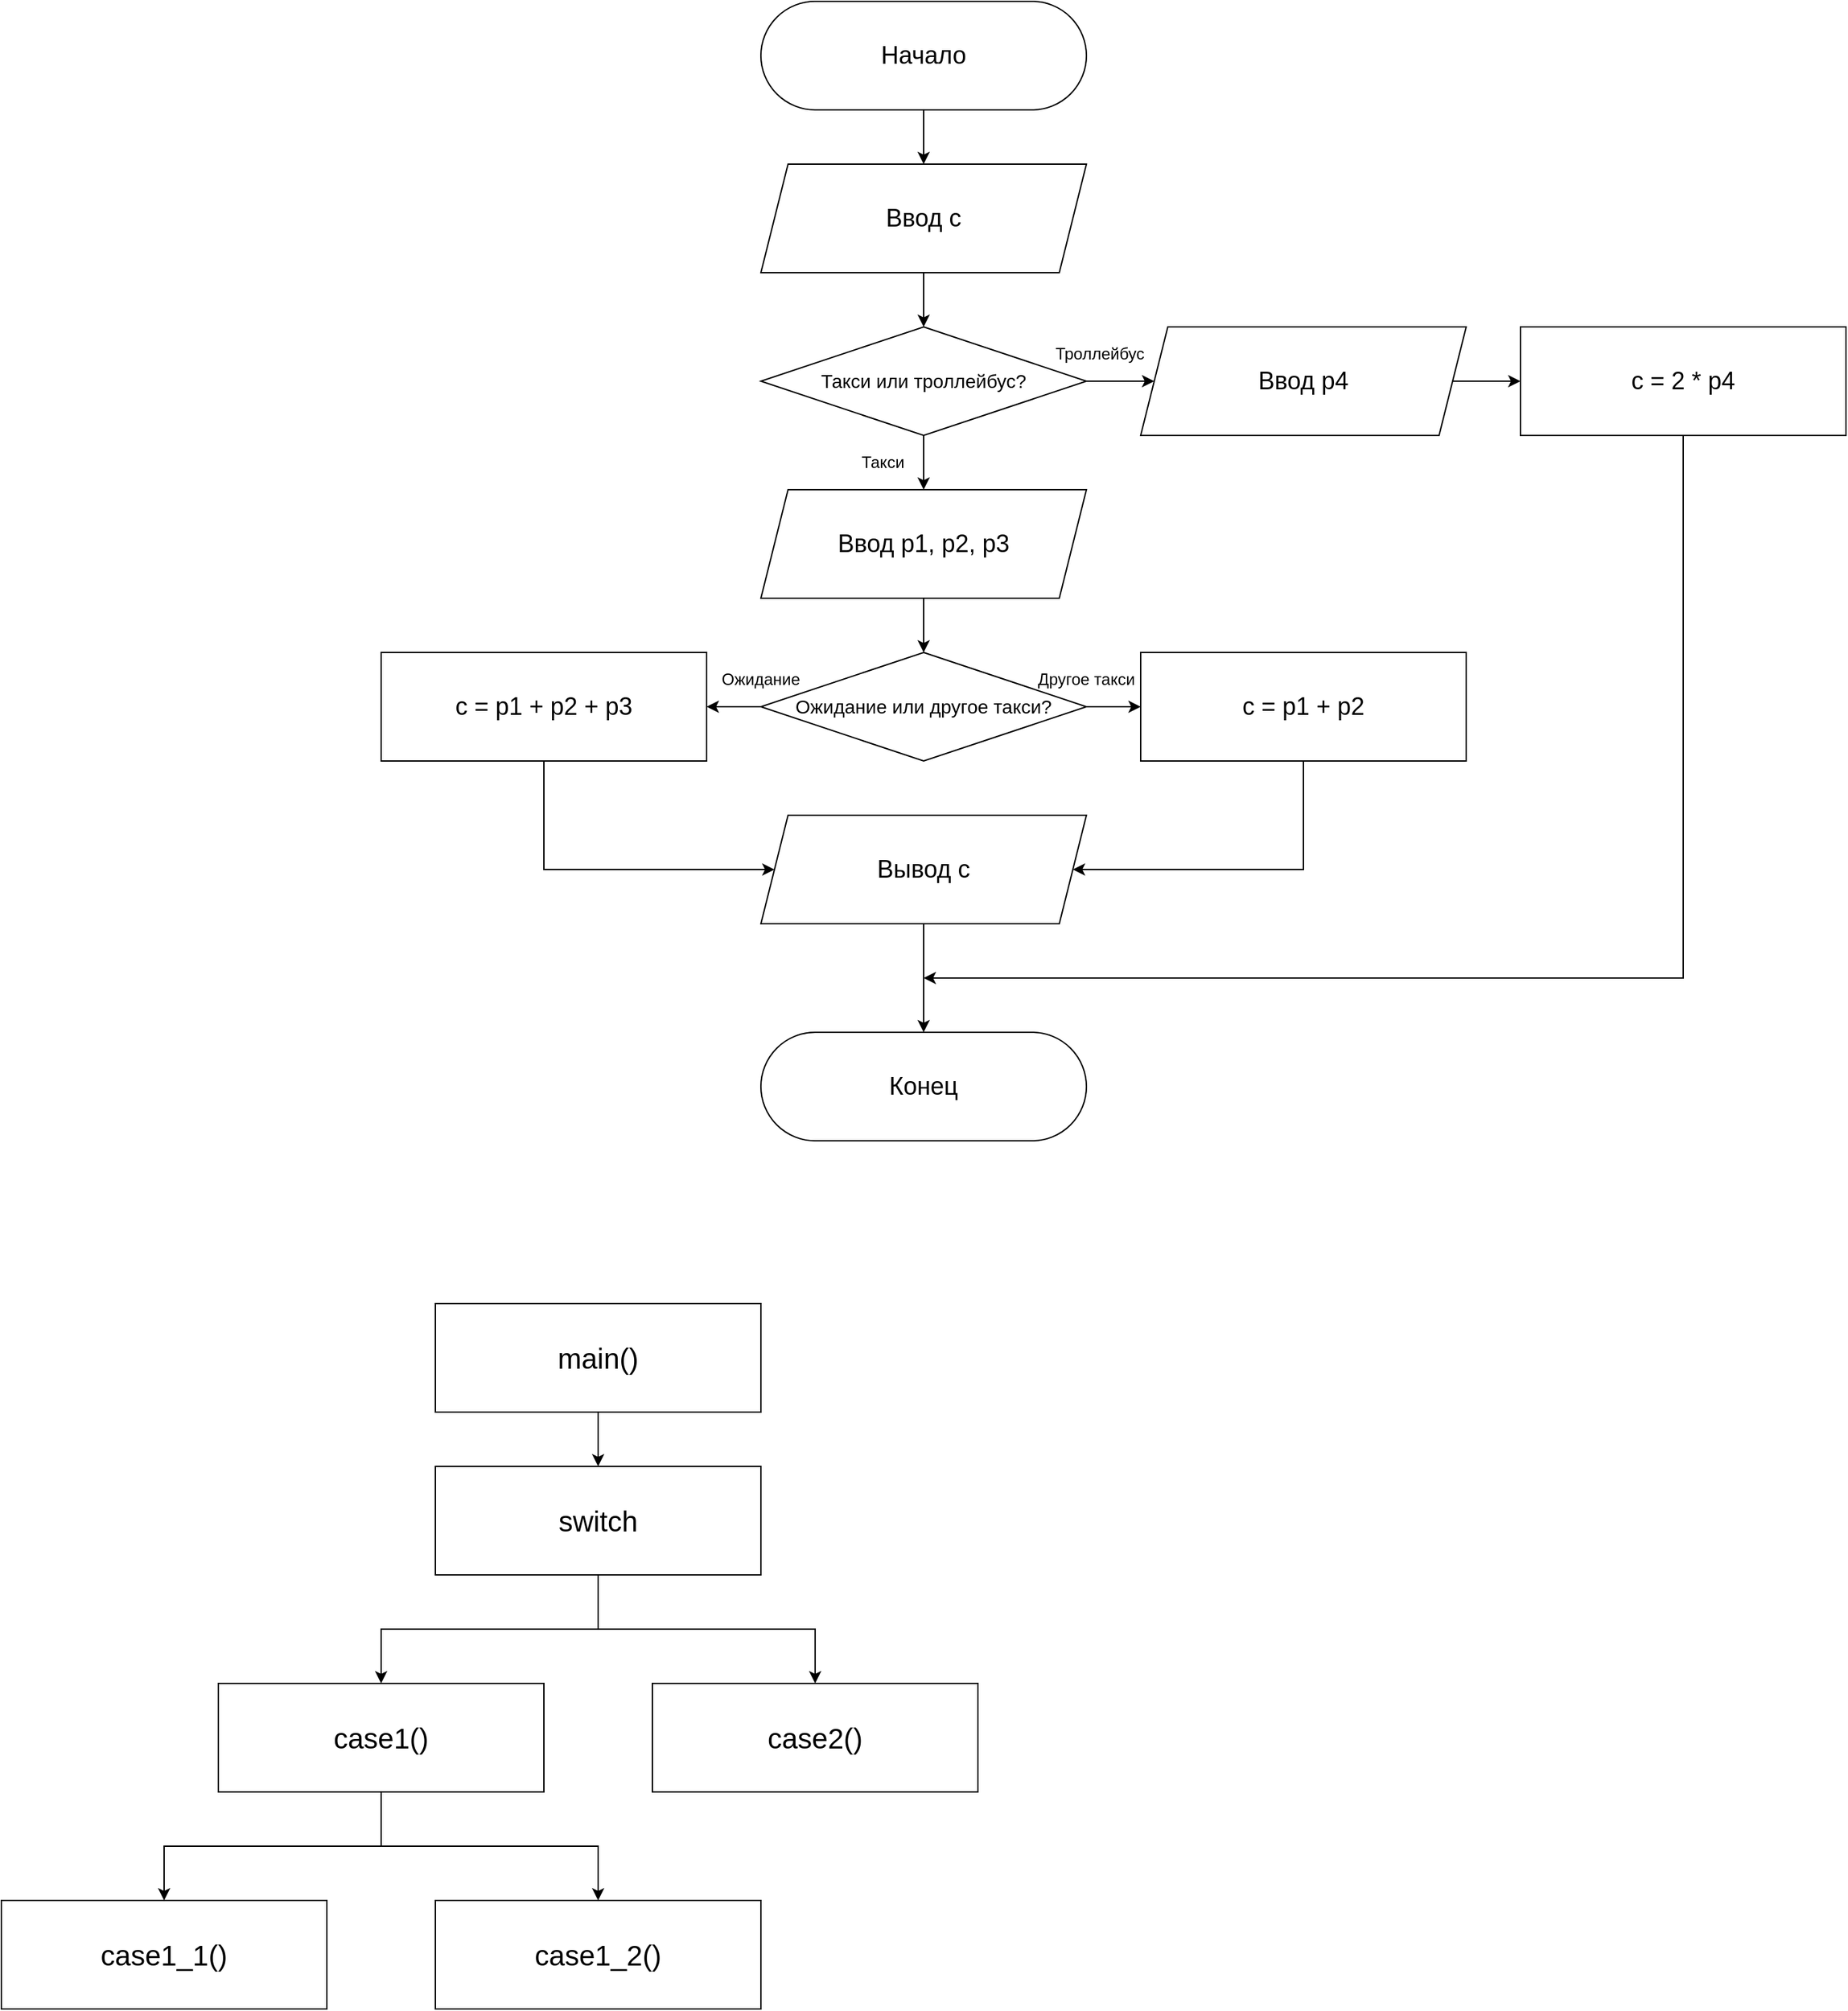 <mxfile version="20.3.0" type="device"><diagram id="j28QvIsk7-cjWcN_LrUI" name="Страница 1"><mxGraphModel dx="1344" dy="590" grid="0" gridSize="10" guides="1" tooltips="1" connect="1" arrows="1" fold="1" page="0" pageScale="1" pageWidth="827" pageHeight="1169" math="0" shadow="0"><root><mxCell id="0"/><mxCell id="1" parent="0"/><mxCell id="5p1P1Kuw9WL_Dec1poC3-12" style="edgeStyle=orthogonalEdgeStyle;rounded=0;orthogonalLoop=1;jettySize=auto;html=1;exitX=0.5;exitY=1;exitDx=0;exitDy=0;entryX=0.5;entryY=0;entryDx=0;entryDy=0;fontSize=18;" parent="1" source="5p1P1Kuw9WL_Dec1poC3-1" target="5p1P1Kuw9WL_Dec1poC3-2" edge="1"><mxGeometry relative="1" as="geometry"/></mxCell><mxCell id="5p1P1Kuw9WL_Dec1poC3-1" value="Начало" style="rounded=1;whiteSpace=wrap;html=1;arcSize=50;fontSize=18;" parent="1" vertex="1"><mxGeometry x="320" y="40" width="240" height="80" as="geometry"/></mxCell><mxCell id="5p1P1Kuw9WL_Dec1poC3-13" style="edgeStyle=orthogonalEdgeStyle;rounded=0;orthogonalLoop=1;jettySize=auto;html=1;exitX=0.5;exitY=1;exitDx=0;exitDy=0;entryX=0.5;entryY=0;entryDx=0;entryDy=0;" parent="1" source="5p1P1Kuw9WL_Dec1poC3-2" target="5p1P1Kuw9WL_Dec1poC3-3" edge="1"><mxGeometry relative="1" as="geometry"/></mxCell><mxCell id="5p1P1Kuw9WL_Dec1poC3-2" value="Ввод c" style="shape=parallelogram;perimeter=parallelogramPerimeter;whiteSpace=wrap;html=1;fixedSize=1;fontSize=18;" parent="1" vertex="1"><mxGeometry x="320" y="160" width="240" height="80" as="geometry"/></mxCell><mxCell id="5p1P1Kuw9WL_Dec1poC3-14" style="edgeStyle=orthogonalEdgeStyle;rounded=0;orthogonalLoop=1;jettySize=auto;html=1;exitX=0.5;exitY=1;exitDx=0;exitDy=0;entryX=0.5;entryY=0;entryDx=0;entryDy=0;" parent="1" source="5p1P1Kuw9WL_Dec1poC3-3" target="5p1P1Kuw9WL_Dec1poC3-4" edge="1"><mxGeometry relative="1" as="geometry"/></mxCell><mxCell id="5p1P1Kuw9WL_Dec1poC3-21" style="edgeStyle=orthogonalEdgeStyle;rounded=0;orthogonalLoop=1;jettySize=auto;html=1;exitX=1;exitY=0.5;exitDx=0;exitDy=0;entryX=0;entryY=0.5;entryDx=0;entryDy=0;" parent="1" source="5p1P1Kuw9WL_Dec1poC3-3" target="5p1P1Kuw9WL_Dec1poC3-5" edge="1"><mxGeometry relative="1" as="geometry"/></mxCell><mxCell id="5p1P1Kuw9WL_Dec1poC3-3" value="Такси или троллейбус?" style="rhombus;whiteSpace=wrap;html=1;fontSize=14;" parent="1" vertex="1"><mxGeometry x="320" y="280" width="240" height="80" as="geometry"/></mxCell><mxCell id="5p1P1Kuw9WL_Dec1poC3-15" style="edgeStyle=orthogonalEdgeStyle;rounded=0;orthogonalLoop=1;jettySize=auto;html=1;exitX=0.5;exitY=1;exitDx=0;exitDy=0;entryX=0.5;entryY=0;entryDx=0;entryDy=0;" parent="1" source="5p1P1Kuw9WL_Dec1poC3-4" target="5p1P1Kuw9WL_Dec1poC3-6" edge="1"><mxGeometry relative="1" as="geometry"/></mxCell><mxCell id="5p1P1Kuw9WL_Dec1poC3-4" value="Ввод p1, p2, p3" style="shape=parallelogram;perimeter=parallelogramPerimeter;whiteSpace=wrap;html=1;fixedSize=1;fontSize=18;" parent="1" vertex="1"><mxGeometry x="320" y="400" width="240" height="80" as="geometry"/></mxCell><mxCell id="5p1P1Kuw9WL_Dec1poC3-22" style="edgeStyle=orthogonalEdgeStyle;rounded=0;orthogonalLoop=1;jettySize=auto;html=1;exitX=1;exitY=0.5;exitDx=0;exitDy=0;entryX=0;entryY=0.5;entryDx=0;entryDy=0;fontSize=18;" parent="1" source="5p1P1Kuw9WL_Dec1poC3-5" target="5p1P1Kuw9WL_Dec1poC3-9" edge="1"><mxGeometry relative="1" as="geometry"/></mxCell><mxCell id="5p1P1Kuw9WL_Dec1poC3-5" value="Ввод p4" style="shape=parallelogram;perimeter=parallelogramPerimeter;whiteSpace=wrap;html=1;fixedSize=1;fontSize=18;" parent="1" vertex="1"><mxGeometry x="600" y="280" width="240" height="80" as="geometry"/></mxCell><mxCell id="5p1P1Kuw9WL_Dec1poC3-16" style="edgeStyle=orthogonalEdgeStyle;rounded=0;orthogonalLoop=1;jettySize=auto;html=1;exitX=0;exitY=0.5;exitDx=0;exitDy=0;entryX=1;entryY=0.5;entryDx=0;entryDy=0;" parent="1" source="5p1P1Kuw9WL_Dec1poC3-6" target="5p1P1Kuw9WL_Dec1poC3-7" edge="1"><mxGeometry relative="1" as="geometry"/></mxCell><mxCell id="5p1P1Kuw9WL_Dec1poC3-17" style="edgeStyle=orthogonalEdgeStyle;rounded=0;orthogonalLoop=1;jettySize=auto;html=1;exitX=1;exitY=0.5;exitDx=0;exitDy=0;entryX=0;entryY=0.5;entryDx=0;entryDy=0;" parent="1" source="5p1P1Kuw9WL_Dec1poC3-6" target="5p1P1Kuw9WL_Dec1poC3-8" edge="1"><mxGeometry relative="1" as="geometry"/></mxCell><mxCell id="5p1P1Kuw9WL_Dec1poC3-6" value="Ожидание или другое такси?" style="rhombus;whiteSpace=wrap;html=1;fontSize=14;" parent="1" vertex="1"><mxGeometry x="320" y="520" width="240" height="80" as="geometry"/></mxCell><mxCell id="5p1P1Kuw9WL_Dec1poC3-19" style="edgeStyle=orthogonalEdgeStyle;rounded=0;orthogonalLoop=1;jettySize=auto;html=1;exitX=0.5;exitY=1;exitDx=0;exitDy=0;entryX=0;entryY=0.5;entryDx=0;entryDy=0;" parent="1" source="5p1P1Kuw9WL_Dec1poC3-7" target="5p1P1Kuw9WL_Dec1poC3-10" edge="1"><mxGeometry relative="1" as="geometry"><Array as="points"><mxPoint x="160" y="680"/></Array></mxGeometry></mxCell><mxCell id="5p1P1Kuw9WL_Dec1poC3-7" value="c = p1 + p2 + p3" style="rounded=0;whiteSpace=wrap;html=1;fontSize=18;" parent="1" vertex="1"><mxGeometry x="40" y="520" width="240" height="80" as="geometry"/></mxCell><mxCell id="5p1P1Kuw9WL_Dec1poC3-18" style="edgeStyle=orthogonalEdgeStyle;rounded=0;orthogonalLoop=1;jettySize=auto;html=1;exitX=0.5;exitY=1;exitDx=0;exitDy=0;entryX=1;entryY=0.5;entryDx=0;entryDy=0;" parent="1" source="5p1P1Kuw9WL_Dec1poC3-8" target="5p1P1Kuw9WL_Dec1poC3-10" edge="1"><mxGeometry relative="1" as="geometry"><Array as="points"><mxPoint x="720" y="680"/></Array></mxGeometry></mxCell><mxCell id="5p1P1Kuw9WL_Dec1poC3-8" value="c = p1 + p2" style="rounded=0;whiteSpace=wrap;html=1;fontSize=18;" parent="1" vertex="1"><mxGeometry x="600" y="520" width="240" height="80" as="geometry"/></mxCell><mxCell id="5p1P1Kuw9WL_Dec1poC3-26" style="edgeStyle=orthogonalEdgeStyle;rounded=0;orthogonalLoop=1;jettySize=auto;html=1;exitX=0.5;exitY=1;exitDx=0;exitDy=0;" parent="1" source="5p1P1Kuw9WL_Dec1poC3-9" edge="1"><mxGeometry relative="1" as="geometry"><mxPoint x="440" y="760" as="targetPoint"/><Array as="points"><mxPoint x="1000" y="760"/><mxPoint x="560" y="760"/></Array></mxGeometry></mxCell><mxCell id="5p1P1Kuw9WL_Dec1poC3-9" value="c = 2 * p4" style="rounded=0;whiteSpace=wrap;html=1;fontSize=18;" parent="1" vertex="1"><mxGeometry x="880" y="280" width="240" height="80" as="geometry"/></mxCell><mxCell id="5p1P1Kuw9WL_Dec1poC3-25" style="edgeStyle=orthogonalEdgeStyle;rounded=0;orthogonalLoop=1;jettySize=auto;html=1;exitX=0.5;exitY=1;exitDx=0;exitDy=0;fontSize=18;" parent="1" source="5p1P1Kuw9WL_Dec1poC3-10" target="5p1P1Kuw9WL_Dec1poC3-11" edge="1"><mxGeometry relative="1" as="geometry"/></mxCell><mxCell id="5p1P1Kuw9WL_Dec1poC3-10" value="Вывод c" style="shape=parallelogram;perimeter=parallelogramPerimeter;whiteSpace=wrap;html=1;fixedSize=1;fontSize=18;" parent="1" vertex="1"><mxGeometry x="320" y="640" width="240" height="80" as="geometry"/></mxCell><mxCell id="5p1P1Kuw9WL_Dec1poC3-11" value="Конец" style="rounded=1;whiteSpace=wrap;html=1;arcSize=50;fontSize=18;" parent="1" vertex="1"><mxGeometry x="320" y="800" width="240" height="80" as="geometry"/></mxCell><mxCell id="5p1P1Kuw9WL_Dec1poC3-28" value="Такси" style="text;html=1;strokeColor=none;fillColor=none;align=center;verticalAlign=middle;whiteSpace=wrap;rounded=0;" parent="1" vertex="1"><mxGeometry x="380" y="360" width="60" height="40" as="geometry"/></mxCell><mxCell id="5p1P1Kuw9WL_Dec1poC3-30" value="Троллейбус" style="text;html=1;strokeColor=none;fillColor=none;align=center;verticalAlign=middle;whiteSpace=wrap;rounded=0;" parent="1" vertex="1"><mxGeometry x="540" y="280" width="60" height="40" as="geometry"/></mxCell><mxCell id="5p1P1Kuw9WL_Dec1poC3-32" value="Ожидание" style="text;html=1;strokeColor=none;fillColor=none;align=center;verticalAlign=middle;whiteSpace=wrap;rounded=0;" parent="1" vertex="1"><mxGeometry x="280" y="520" width="80" height="40" as="geometry"/></mxCell><mxCell id="5p1P1Kuw9WL_Dec1poC3-33" value="Другое такси" style="text;html=1;strokeColor=none;fillColor=none;align=center;verticalAlign=middle;whiteSpace=wrap;rounded=0;" parent="1" vertex="1"><mxGeometry x="520" y="520" width="80" height="40" as="geometry"/></mxCell><mxCell id="jOhtrJajfaNbyThHF7Aw-7" style="edgeStyle=orthogonalEdgeStyle;rounded=0;orthogonalLoop=1;jettySize=auto;html=1;exitX=0.5;exitY=1;exitDx=0;exitDy=0;entryX=0.5;entryY=0;entryDx=0;entryDy=0;fontSize=21;" edge="1" parent="1" source="jOhtrJajfaNbyThHF7Aw-1" target="jOhtrJajfaNbyThHF7Aw-2"><mxGeometry relative="1" as="geometry"/></mxCell><mxCell id="jOhtrJajfaNbyThHF7Aw-1" value="main()" style="rounded=0;whiteSpace=wrap;html=1;fontSize=21;" vertex="1" parent="1"><mxGeometry x="80" y="1000" width="240" height="80" as="geometry"/></mxCell><mxCell id="jOhtrJajfaNbyThHF7Aw-8" style="edgeStyle=orthogonalEdgeStyle;rounded=0;orthogonalLoop=1;jettySize=auto;html=1;exitX=0.5;exitY=1;exitDx=0;exitDy=0;entryX=0.5;entryY=0;entryDx=0;entryDy=0;fontSize=21;" edge="1" parent="1" source="jOhtrJajfaNbyThHF7Aw-2" target="jOhtrJajfaNbyThHF7Aw-4"><mxGeometry relative="1" as="geometry"/></mxCell><mxCell id="jOhtrJajfaNbyThHF7Aw-9" style="edgeStyle=orthogonalEdgeStyle;rounded=0;orthogonalLoop=1;jettySize=auto;html=1;exitX=0.5;exitY=1;exitDx=0;exitDy=0;fontSize=21;" edge="1" parent="1" source="jOhtrJajfaNbyThHF7Aw-2" target="jOhtrJajfaNbyThHF7Aw-3"><mxGeometry relative="1" as="geometry"/></mxCell><mxCell id="jOhtrJajfaNbyThHF7Aw-2" value="switch" style="rounded=0;whiteSpace=wrap;html=1;fontSize=21;" vertex="1" parent="1"><mxGeometry x="80" y="1120" width="240" height="80" as="geometry"/></mxCell><mxCell id="jOhtrJajfaNbyThHF7Aw-3" value="case2()" style="rounded=0;whiteSpace=wrap;html=1;fontSize=21;" vertex="1" parent="1"><mxGeometry x="240" y="1280" width="240" height="80" as="geometry"/></mxCell><mxCell id="jOhtrJajfaNbyThHF7Aw-10" style="edgeStyle=orthogonalEdgeStyle;rounded=0;orthogonalLoop=1;jettySize=auto;html=1;exitX=0.5;exitY=1;exitDx=0;exitDy=0;entryX=0.5;entryY=0;entryDx=0;entryDy=0;fontSize=21;" edge="1" parent="1" source="jOhtrJajfaNbyThHF7Aw-4" target="jOhtrJajfaNbyThHF7Aw-5"><mxGeometry relative="1" as="geometry"/></mxCell><mxCell id="jOhtrJajfaNbyThHF7Aw-11" style="edgeStyle=orthogonalEdgeStyle;rounded=0;orthogonalLoop=1;jettySize=auto;html=1;exitX=0.5;exitY=1;exitDx=0;exitDy=0;entryX=0.5;entryY=0;entryDx=0;entryDy=0;fontSize=21;" edge="1" parent="1" source="jOhtrJajfaNbyThHF7Aw-4" target="jOhtrJajfaNbyThHF7Aw-6"><mxGeometry relative="1" as="geometry"/></mxCell><mxCell id="jOhtrJajfaNbyThHF7Aw-4" value="case1()" style="rounded=0;whiteSpace=wrap;html=1;fontSize=21;" vertex="1" parent="1"><mxGeometry x="-80" y="1280" width="240" height="80" as="geometry"/></mxCell><mxCell id="jOhtrJajfaNbyThHF7Aw-5" value="case1_1()" style="rounded=0;whiteSpace=wrap;html=1;fontSize=21;" vertex="1" parent="1"><mxGeometry x="-240" y="1440" width="240" height="80" as="geometry"/></mxCell><mxCell id="jOhtrJajfaNbyThHF7Aw-6" value="case1_2()" style="rounded=0;whiteSpace=wrap;html=1;fontSize=21;" vertex="1" parent="1"><mxGeometry x="80" y="1440" width="240" height="80" as="geometry"/></mxCell></root></mxGraphModel></diagram></mxfile>